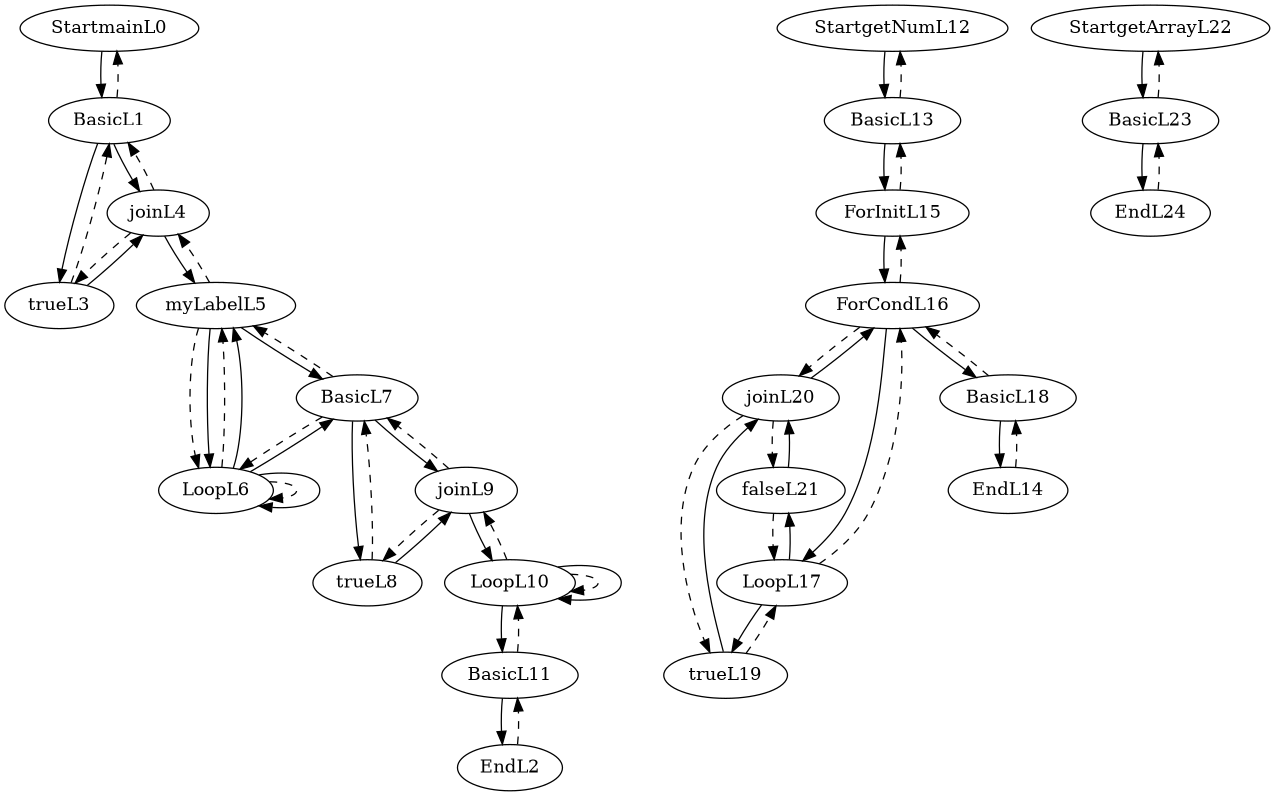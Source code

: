digraph G {
size ="8.5,11";
StartmainL0 -> BasicL1
BasicL1 -> StartmainL0 [style=dashed]
BasicL1 -> trueL3
trueL3 -> BasicL1 [style=dashed]
trueL3 -> joinL4
joinL4 -> trueL3 [style=dashed]
joinL4 -> BasicL1 [style=dashed]
joinL4 -> myLabelL5
myLabelL5 -> joinL4 [style=dashed]
myLabelL5 -> LoopL6 [style=dashed]
myLabelL5 -> LoopL6
LoopL6 -> myLabelL5 [style=dashed]
LoopL6 -> LoopL6 [style=dashed]
LoopL6 -> myLabelL5
LoopL6 -> LoopL6
LoopL6 -> BasicL7
BasicL7 -> myLabelL5 [style=dashed]
BasicL7 -> LoopL6 [style=dashed]
BasicL7 -> trueL8
trueL8 -> BasicL7 [style=dashed]
trueL8 -> joinL9
joinL9 -> trueL8 [style=dashed]
joinL9 -> BasicL7 [style=dashed]
joinL9 -> LoopL10
LoopL10 -> joinL9 [style=dashed]
LoopL10 -> LoopL10 [style=dashed]
LoopL10 -> BasicL11
BasicL11 -> LoopL10 [style=dashed]
BasicL11 -> EndL2
EndL2 -> BasicL11 [style=dashed]
LoopL10 -> LoopL10
BasicL7 -> joinL9
myLabelL5 -> BasicL7
BasicL1 -> joinL4
StartgetNumL12 -> BasicL13
BasicL13 -> StartgetNumL12 [style=dashed]
BasicL13 -> ForInitL15
ForInitL15 -> BasicL13 [style=dashed]
ForInitL15 -> ForCondL16
ForCondL16 -> ForInitL15 [style=dashed]
ForCondL16 -> joinL20 [style=dashed]
ForCondL16 -> LoopL17
LoopL17 -> ForCondL16 [style=dashed]
LoopL17 -> trueL19
trueL19 -> LoopL17 [style=dashed]
trueL19 -> joinL20
joinL20 -> trueL19 [style=dashed]
joinL20 -> falseL21 [style=dashed]
joinL20 -> ForCondL16
LoopL17 -> falseL21
falseL21 -> LoopL17 [style=dashed]
falseL21 -> joinL20
ForCondL16 -> BasicL18
BasicL18 -> ForCondL16 [style=dashed]
BasicL18 -> EndL14
EndL14 -> BasicL18 [style=dashed]
StartgetArrayL22 -> BasicL23
BasicL23 -> StartgetArrayL22 [style=dashed]
BasicL23 -> EndL24
EndL24 -> BasicL23 [style=dashed]
}